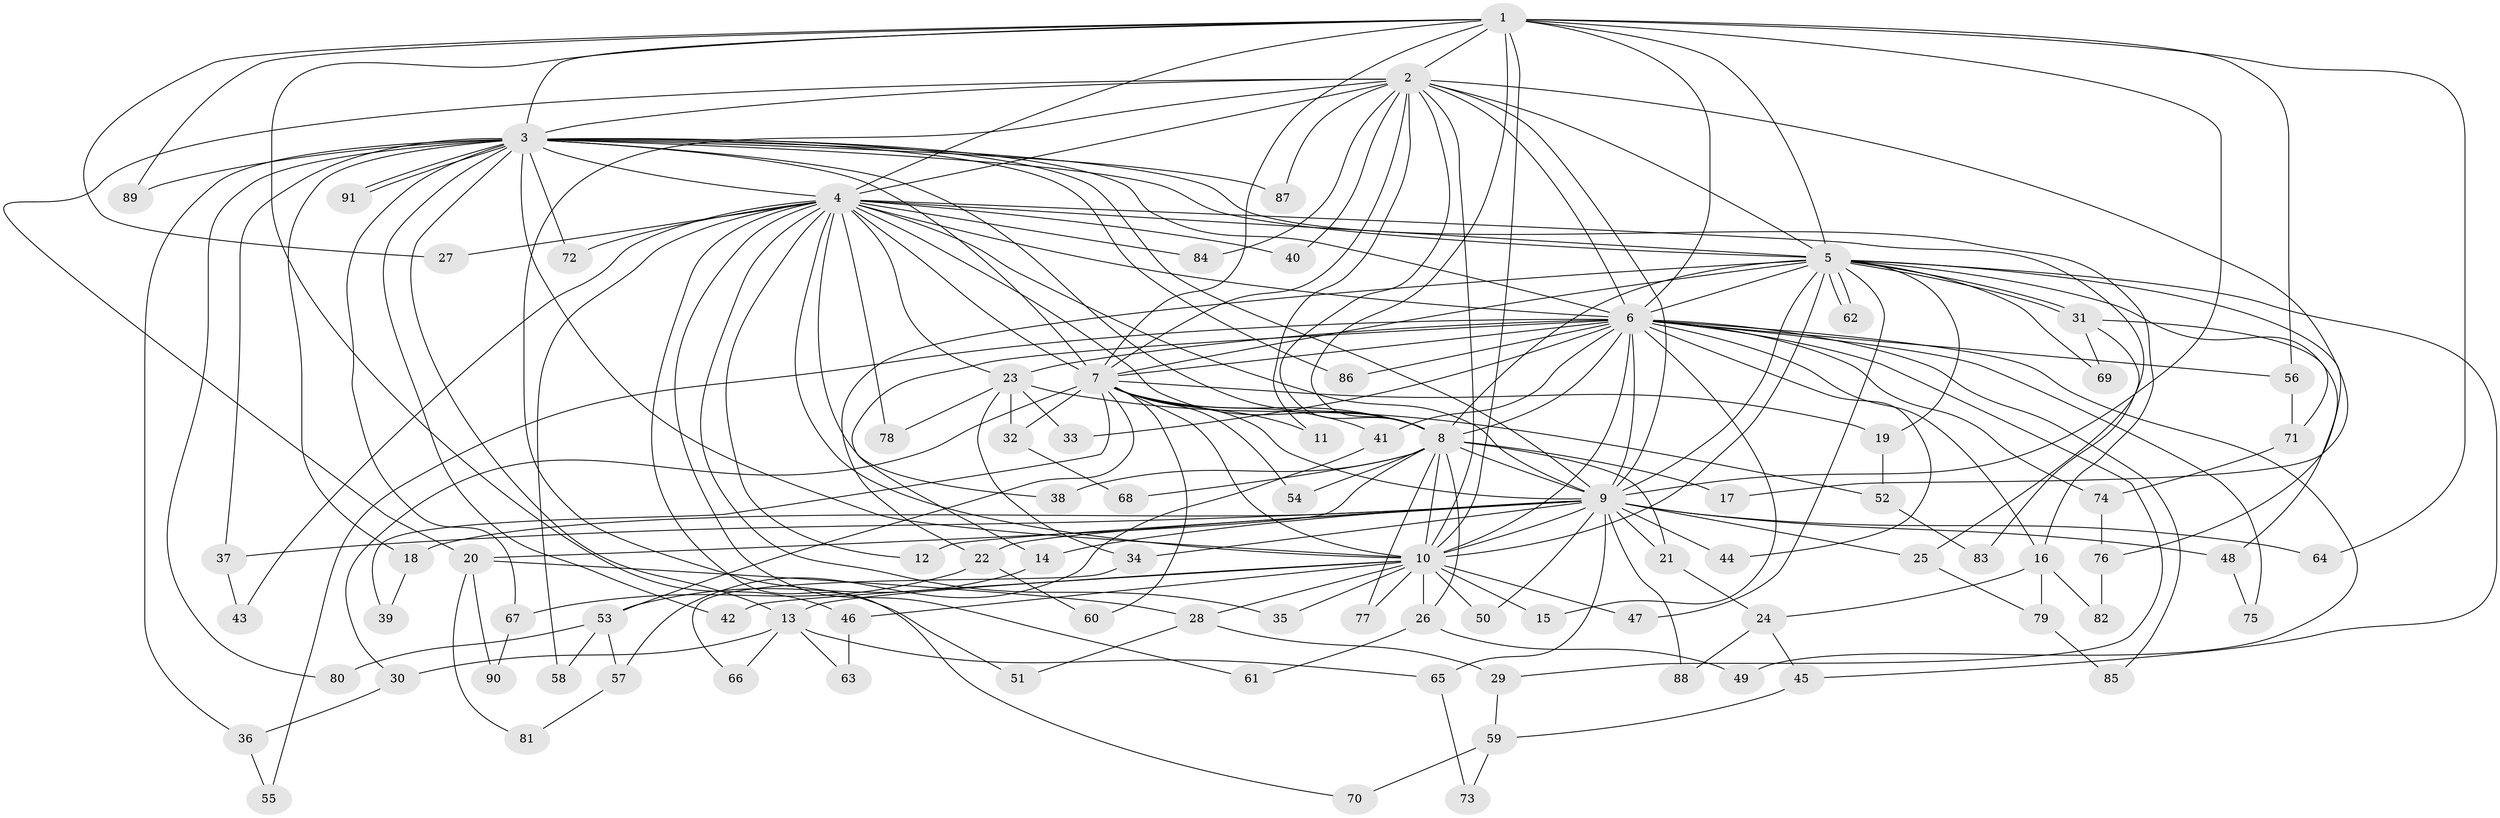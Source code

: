 // coarse degree distribution, {16: 0.043478260869565216, 3: 0.391304347826087, 18: 0.021739130434782608, 2: 0.1956521739130435, 14: 0.06521739130434782, 5: 0.10869565217391304, 7: 0.021739130434782608, 4: 0.06521739130434782, 1: 0.043478260869565216, 17: 0.043478260869565216}
// Generated by graph-tools (version 1.1) at 2025/45/03/06/25 01:45:10]
// undirected, 91 vertices, 207 edges
graph export_dot {
graph [start="1"]
  node [color=gray90,style=filled];
  1;
  2;
  3;
  4;
  5;
  6;
  7;
  8;
  9;
  10;
  11;
  12;
  13;
  14;
  15;
  16;
  17;
  18;
  19;
  20;
  21;
  22;
  23;
  24;
  25;
  26;
  27;
  28;
  29;
  30;
  31;
  32;
  33;
  34;
  35;
  36;
  37;
  38;
  39;
  40;
  41;
  42;
  43;
  44;
  45;
  46;
  47;
  48;
  49;
  50;
  51;
  52;
  53;
  54;
  55;
  56;
  57;
  58;
  59;
  60;
  61;
  62;
  63;
  64;
  65;
  66;
  67;
  68;
  69;
  70;
  71;
  72;
  73;
  74;
  75;
  76;
  77;
  78;
  79;
  80;
  81;
  82;
  83;
  84;
  85;
  86;
  87;
  88;
  89;
  90;
  91;
  1 -- 2;
  1 -- 3;
  1 -- 4;
  1 -- 5;
  1 -- 6;
  1 -- 7;
  1 -- 8;
  1 -- 9;
  1 -- 10;
  1 -- 27;
  1 -- 46;
  1 -- 56;
  1 -- 64;
  1 -- 89;
  2 -- 3;
  2 -- 4;
  2 -- 5;
  2 -- 6;
  2 -- 7;
  2 -- 8;
  2 -- 9;
  2 -- 10;
  2 -- 11;
  2 -- 17;
  2 -- 20;
  2 -- 40;
  2 -- 51;
  2 -- 84;
  2 -- 87;
  3 -- 4;
  3 -- 5;
  3 -- 6;
  3 -- 7;
  3 -- 8;
  3 -- 9;
  3 -- 10;
  3 -- 13;
  3 -- 16;
  3 -- 18;
  3 -- 36;
  3 -- 37;
  3 -- 42;
  3 -- 67;
  3 -- 72;
  3 -- 80;
  3 -- 86;
  3 -- 87;
  3 -- 89;
  3 -- 91;
  3 -- 91;
  4 -- 5;
  4 -- 6;
  4 -- 7;
  4 -- 8;
  4 -- 9;
  4 -- 10;
  4 -- 12;
  4 -- 23;
  4 -- 25;
  4 -- 27;
  4 -- 35;
  4 -- 38;
  4 -- 40;
  4 -- 43;
  4 -- 58;
  4 -- 61;
  4 -- 70;
  4 -- 72;
  4 -- 78;
  4 -- 84;
  5 -- 6;
  5 -- 7;
  5 -- 8;
  5 -- 9;
  5 -- 10;
  5 -- 19;
  5 -- 22;
  5 -- 31;
  5 -- 31;
  5 -- 45;
  5 -- 47;
  5 -- 62;
  5 -- 62;
  5 -- 69;
  5 -- 71;
  5 -- 76;
  6 -- 7;
  6 -- 8;
  6 -- 9;
  6 -- 10;
  6 -- 14;
  6 -- 15;
  6 -- 16;
  6 -- 23;
  6 -- 29;
  6 -- 33;
  6 -- 41;
  6 -- 44;
  6 -- 49;
  6 -- 55;
  6 -- 56;
  6 -- 74;
  6 -- 75;
  6 -- 85;
  6 -- 86;
  7 -- 8;
  7 -- 9;
  7 -- 10;
  7 -- 11;
  7 -- 19;
  7 -- 30;
  7 -- 32;
  7 -- 39;
  7 -- 41;
  7 -- 53;
  7 -- 54;
  7 -- 60;
  8 -- 9;
  8 -- 10;
  8 -- 17;
  8 -- 20;
  8 -- 21;
  8 -- 26;
  8 -- 38;
  8 -- 54;
  8 -- 68;
  8 -- 77;
  9 -- 10;
  9 -- 12;
  9 -- 14;
  9 -- 18;
  9 -- 21;
  9 -- 22;
  9 -- 25;
  9 -- 34;
  9 -- 37;
  9 -- 44;
  9 -- 48;
  9 -- 50;
  9 -- 64;
  9 -- 65;
  9 -- 88;
  10 -- 13;
  10 -- 15;
  10 -- 26;
  10 -- 28;
  10 -- 35;
  10 -- 42;
  10 -- 46;
  10 -- 47;
  10 -- 50;
  10 -- 77;
  13 -- 30;
  13 -- 63;
  13 -- 65;
  13 -- 66;
  14 -- 53;
  16 -- 24;
  16 -- 79;
  16 -- 82;
  18 -- 39;
  19 -- 52;
  20 -- 28;
  20 -- 81;
  20 -- 90;
  21 -- 24;
  22 -- 60;
  22 -- 67;
  23 -- 32;
  23 -- 33;
  23 -- 34;
  23 -- 52;
  23 -- 78;
  24 -- 45;
  24 -- 88;
  25 -- 79;
  26 -- 49;
  26 -- 61;
  28 -- 29;
  28 -- 51;
  29 -- 59;
  30 -- 36;
  31 -- 48;
  31 -- 69;
  31 -- 83;
  32 -- 68;
  34 -- 66;
  36 -- 55;
  37 -- 43;
  41 -- 57;
  45 -- 59;
  46 -- 63;
  48 -- 75;
  52 -- 83;
  53 -- 57;
  53 -- 58;
  53 -- 80;
  56 -- 71;
  57 -- 81;
  59 -- 70;
  59 -- 73;
  65 -- 73;
  67 -- 90;
  71 -- 74;
  74 -- 76;
  76 -- 82;
  79 -- 85;
}
